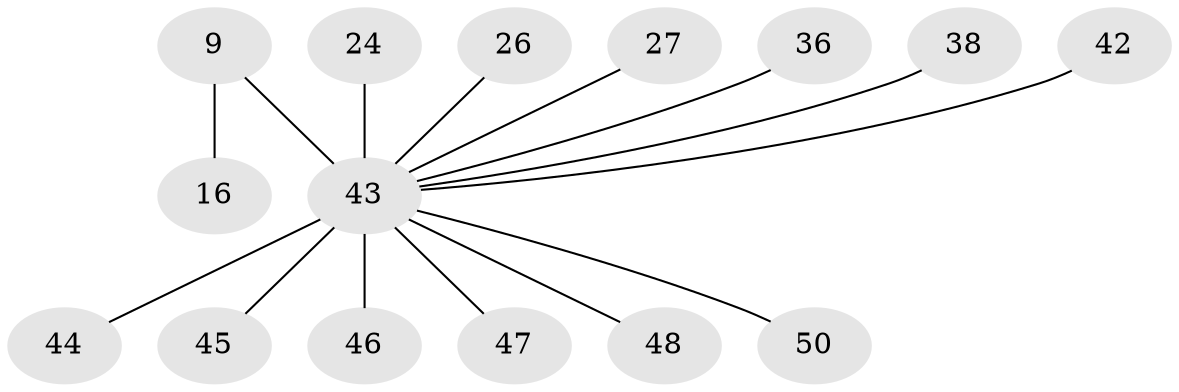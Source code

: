 // original degree distribution, {5: 0.04, 6: 0.04, 11: 0.04, 2: 0.22, 4: 0.1, 1: 0.48, 3: 0.08}
// Generated by graph-tools (version 1.1) at 2025/59/03/04/25 21:59:02]
// undirected, 15 vertices, 14 edges
graph export_dot {
graph [start="1"]
  node [color=gray90,style=filled];
  9 [super="+1"];
  16;
  24;
  26;
  27;
  36 [super="+25"];
  38;
  42 [super="+34+12"];
  43 [super="+41+8+32+11+14+17+19"];
  44 [super="+29+35"];
  45 [super="+40"];
  46 [super="+7+39"];
  47;
  48;
  50 [super="+49"];
  9 -- 43 [weight=7];
  9 -- 16;
  24 -- 43;
  26 -- 43;
  27 -- 43;
  36 -- 43;
  38 -- 43;
  42 -- 43 [weight=3];
  43 -- 45 [weight=2];
  43 -- 46 [weight=2];
  43 -- 47;
  43 -- 48;
  43 -- 50 [weight=2];
  43 -- 44 [weight=2];
}
